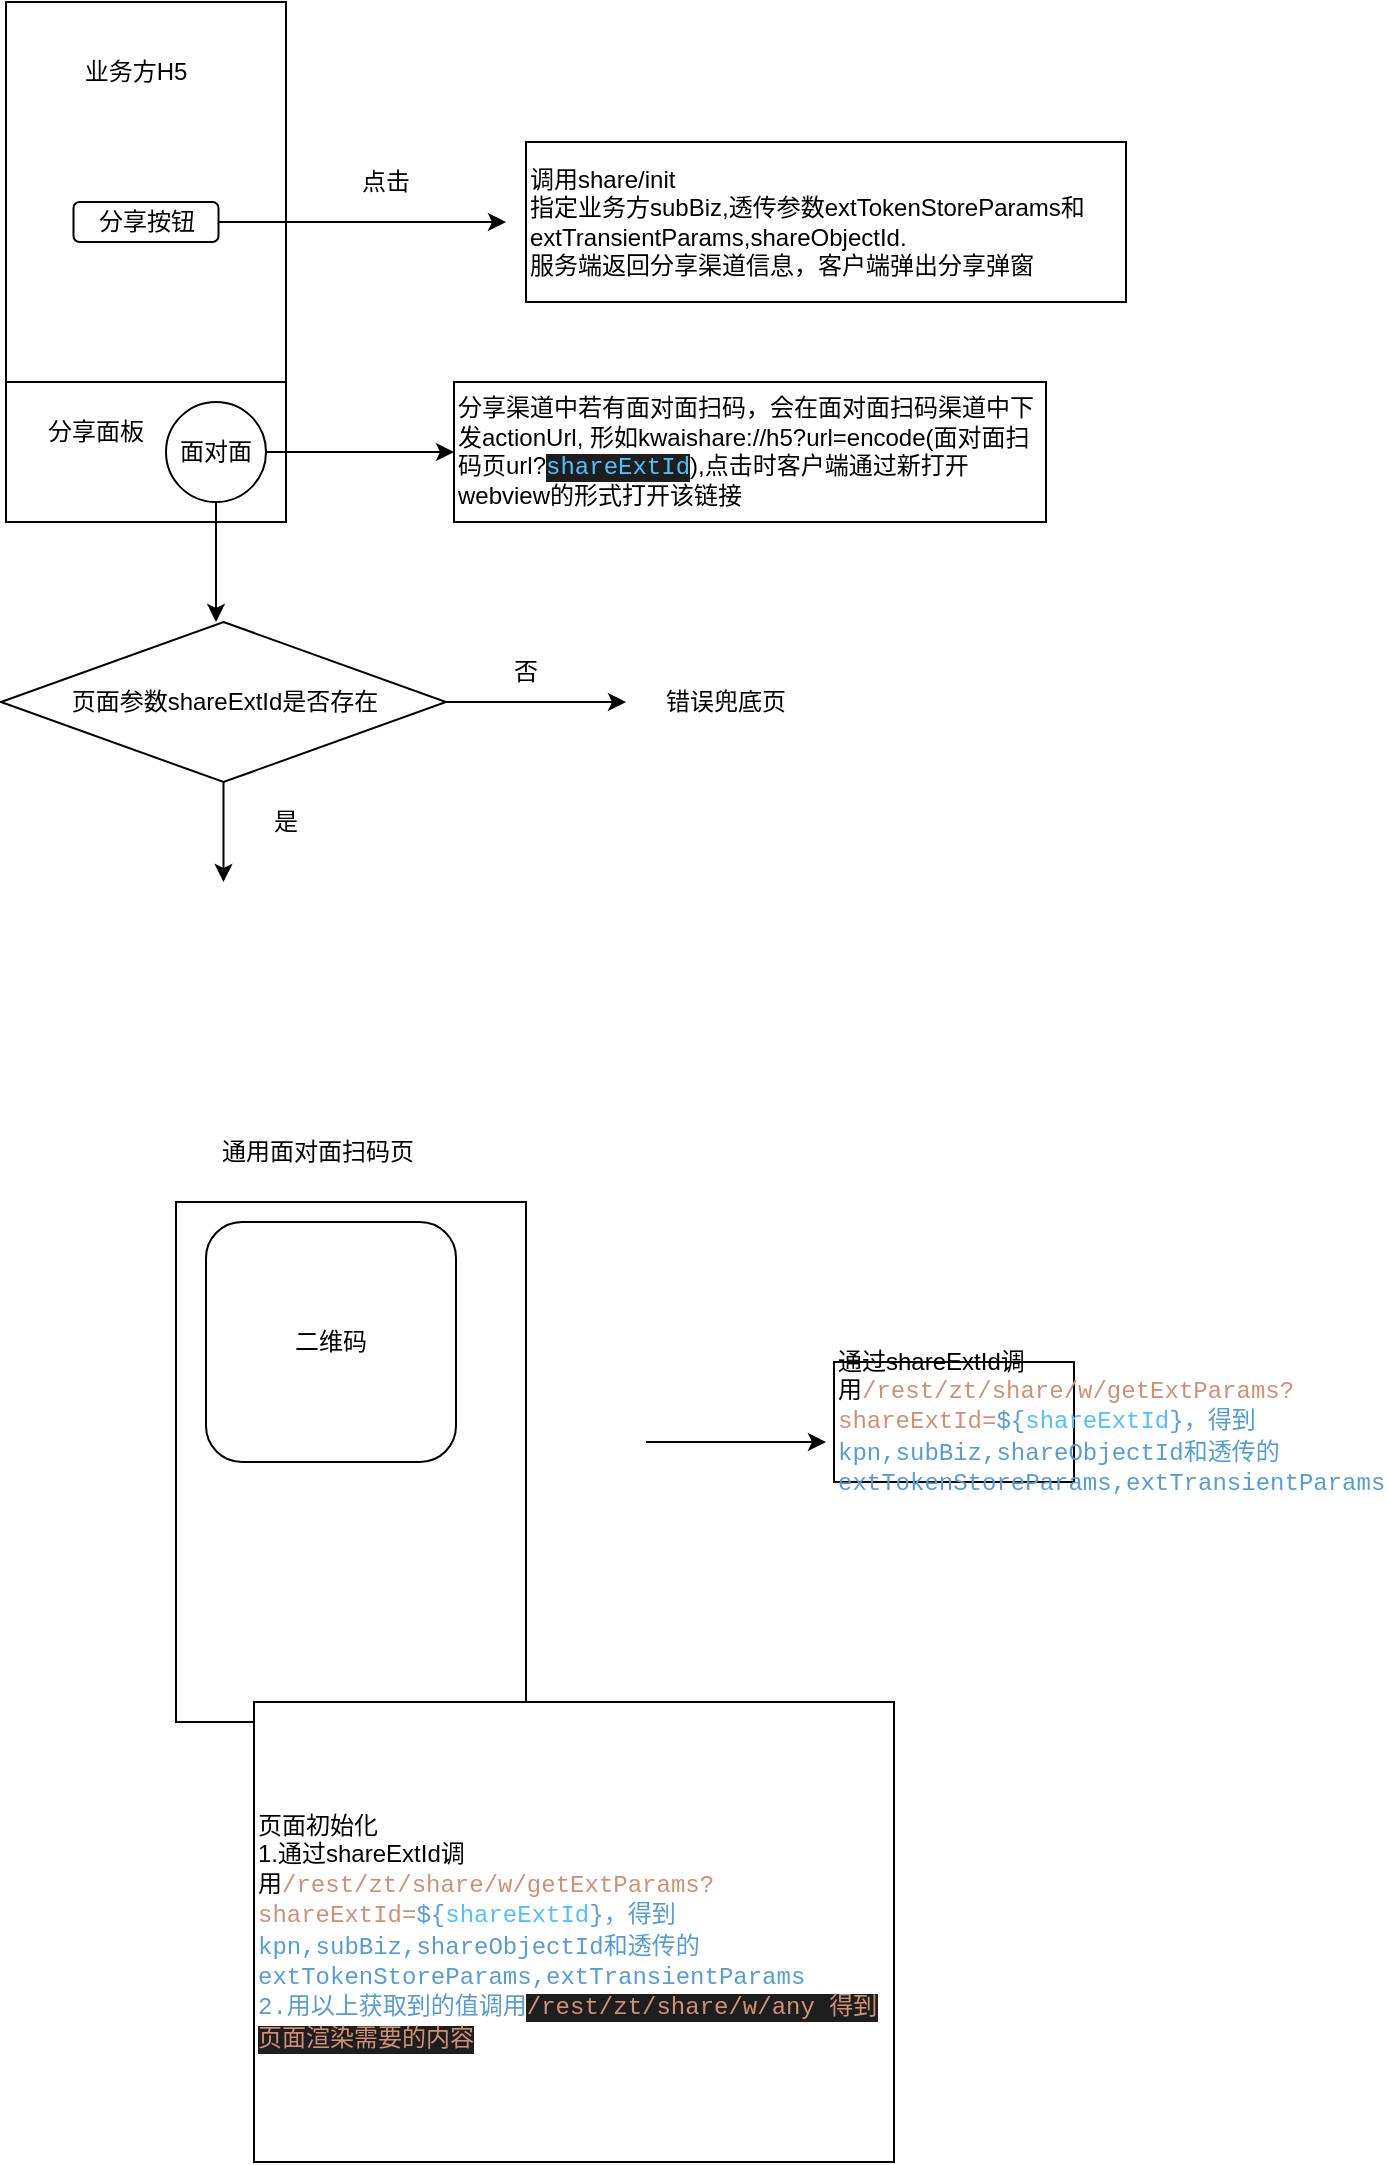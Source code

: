 <mxfile version="14.1.2" type="github">
  <diagram id="nbcYETpSiCu8c0kYlOHl" name="第 1 页">
    <mxGraphModel dx="1722" dy="943" grid="1" gridSize="10" guides="1" tooltips="1" connect="1" arrows="1" fold="1" page="1" pageScale="1" pageWidth="827" pageHeight="1169" math="0" shadow="0">
      <root>
        <mxCell id="0" />
        <mxCell id="1" parent="0" />
        <mxCell id="SmXa1VSsDeNrPjMsGN2Q-2" value="" style="rounded=0;whiteSpace=wrap;html=1;" vertex="1" parent="1">
          <mxGeometry x="130" y="70" width="140" height="260" as="geometry" />
        </mxCell>
        <mxCell id="SmXa1VSsDeNrPjMsGN2Q-7" style="edgeStyle=orthogonalEdgeStyle;rounded=0;orthogonalLoop=1;jettySize=auto;html=1;" edge="1" parent="1" source="SmXa1VSsDeNrPjMsGN2Q-3">
          <mxGeometry relative="1" as="geometry">
            <mxPoint x="380" y="180" as="targetPoint" />
          </mxGeometry>
        </mxCell>
        <mxCell id="SmXa1VSsDeNrPjMsGN2Q-3" value="分享按钮" style="rounded=1;whiteSpace=wrap;html=1;" vertex="1" parent="1">
          <mxGeometry x="163.75" y="170" width="72.5" height="20" as="geometry" />
        </mxCell>
        <mxCell id="SmXa1VSsDeNrPjMsGN2Q-5" value="业务方H5" style="text;html=1;strokeColor=none;fillColor=none;align=center;verticalAlign=middle;whiteSpace=wrap;rounded=0;" vertex="1" parent="1">
          <mxGeometry x="160" y="100" width="70" height="10" as="geometry" />
        </mxCell>
        <mxCell id="SmXa1VSsDeNrPjMsGN2Q-8" value="点击" style="text;html=1;strokeColor=none;fillColor=none;align=center;verticalAlign=middle;whiteSpace=wrap;rounded=0;" vertex="1" parent="1">
          <mxGeometry x="300" y="150" width="40" height="20" as="geometry" />
        </mxCell>
        <mxCell id="SmXa1VSsDeNrPjMsGN2Q-13" value="调用share/init&lt;br&gt;指定业务方subBiz,透传参数extTokenStoreParams和&lt;br&gt;extTransientParams,shareObjectId.&lt;br&gt;服务端返回分享渠道信息，客户端弹出分享弹窗" style="rounded=0;whiteSpace=wrap;html=1;align=left;" vertex="1" parent="1">
          <mxGeometry x="390" y="140" width="300" height="80" as="geometry" />
        </mxCell>
        <mxCell id="SmXa1VSsDeNrPjMsGN2Q-14" value="" style="rounded=0;whiteSpace=wrap;html=1;" vertex="1" parent="1">
          <mxGeometry x="130" y="260" width="140" height="70" as="geometry" />
        </mxCell>
        <mxCell id="SmXa1VSsDeNrPjMsGN2Q-15" value="分享面板" style="text;html=1;strokeColor=none;fillColor=none;align=center;verticalAlign=middle;whiteSpace=wrap;rounded=0;" vertex="1" parent="1">
          <mxGeometry x="150" y="280" width="50" height="10" as="geometry" />
        </mxCell>
        <mxCell id="SmXa1VSsDeNrPjMsGN2Q-17" style="edgeStyle=orthogonalEdgeStyle;rounded=0;orthogonalLoop=1;jettySize=auto;html=1;" edge="1" parent="1" source="SmXa1VSsDeNrPjMsGN2Q-16" target="SmXa1VSsDeNrPjMsGN2Q-18">
          <mxGeometry relative="1" as="geometry">
            <mxPoint x="380" y="295" as="targetPoint" />
          </mxGeometry>
        </mxCell>
        <mxCell id="SmXa1VSsDeNrPjMsGN2Q-26" style="edgeStyle=orthogonalEdgeStyle;rounded=0;orthogonalLoop=1;jettySize=auto;html=1;" edge="1" parent="1" source="SmXa1VSsDeNrPjMsGN2Q-16">
          <mxGeometry relative="1" as="geometry">
            <mxPoint x="235.0" y="380" as="targetPoint" />
          </mxGeometry>
        </mxCell>
        <mxCell id="SmXa1VSsDeNrPjMsGN2Q-16" value="面对面" style="ellipse;whiteSpace=wrap;html=1;aspect=fixed;" vertex="1" parent="1">
          <mxGeometry x="210" y="270" width="50" height="50" as="geometry" />
        </mxCell>
        <mxCell id="SmXa1VSsDeNrPjMsGN2Q-18" value="分享渠道中若有面对面扫码，会在面对面扫码渠道中下发actionUrl, 形如kwaishare://h5?url=encode(面对面扫码页url?&lt;span style=&quot;color: rgb(79 , 193 , 255) ; background-color: rgb(30 , 30 , 30) ; font-family: &amp;#34;menlo&amp;#34; , &amp;#34;monaco&amp;#34; , &amp;#34;courier new&amp;#34; , monospace&quot;&gt;shareExtId&lt;/span&gt;&lt;span&gt;),点击时客户端通过新打开webview的形式打开该链接&lt;/span&gt;" style="rounded=0;whiteSpace=wrap;html=1;align=left;" vertex="1" parent="1">
          <mxGeometry x="354" y="260" width="296" height="70" as="geometry" />
        </mxCell>
        <mxCell id="SmXa1VSsDeNrPjMsGN2Q-20" value="" style="rounded=0;whiteSpace=wrap;html=1;" vertex="1" parent="1">
          <mxGeometry x="215" y="670" width="175" height="260" as="geometry" />
        </mxCell>
        <mxCell id="SmXa1VSsDeNrPjMsGN2Q-21" value="二维码" style="rounded=1;whiteSpace=wrap;html=1;align=center;" vertex="1" parent="1">
          <mxGeometry x="230" y="680" width="125" height="120" as="geometry" />
        </mxCell>
        <mxCell id="SmXa1VSsDeNrPjMsGN2Q-22" value="通用面对面扫码页" style="text;html=1;strokeColor=none;fillColor=none;align=center;verticalAlign=middle;whiteSpace=wrap;rounded=0;" vertex="1" parent="1">
          <mxGeometry x="236.25" y="640" width="100" height="10" as="geometry" />
        </mxCell>
        <mxCell id="SmXa1VSsDeNrPjMsGN2Q-23" value="" style="endArrow=classic;html=1;" edge="1" parent="1">
          <mxGeometry width="50" height="50" relative="1" as="geometry">
            <mxPoint x="450" y="790" as="sourcePoint" />
            <mxPoint x="540" y="790" as="targetPoint" />
          </mxGeometry>
        </mxCell>
        <mxCell id="SmXa1VSsDeNrPjMsGN2Q-24" value="页面初始化&lt;br&gt;1.通过shareExtId调用&lt;span style=&quot;font-family: &amp;#34;menlo&amp;#34; , &amp;#34;monaco&amp;#34; , &amp;#34;courier new&amp;#34; , monospace ; color: rgb(206 , 145 , 120)&quot;&gt;/rest/zt/share/w/getExtParams?shareExtId=&lt;/span&gt;&lt;span style=&quot;font-family: &amp;#34;menlo&amp;#34; , &amp;#34;monaco&amp;#34; , &amp;#34;courier new&amp;#34; , monospace ; color: rgb(86 , 156 , 214)&quot;&gt;${&lt;/span&gt;&lt;span style=&quot;font-family: &amp;#34;menlo&amp;#34; , &amp;#34;monaco&amp;#34; , &amp;#34;courier new&amp;#34; , monospace ; color: rgb(79 , 193 , 255)&quot;&gt;shareExtId&lt;/span&gt;&lt;span style=&quot;font-family: &amp;#34;menlo&amp;#34; , &amp;#34;monaco&amp;#34; , &amp;#34;courier new&amp;#34; , monospace ; color: rgb(86 , 156 , 214)&quot;&gt;}，得到kpn,subBiz,shareObjectId和透传的extTokenStoreParams,extTransientParams&lt;br&gt;2.用以上获取到的值调用&lt;/span&gt;&lt;span style=&quot;color: rgb(206 , 145 , 120) ; background-color: rgb(30 , 30 , 30) ; font-family: &amp;#34;menlo&amp;#34; , &amp;#34;monaco&amp;#34; , &amp;#34;courier new&amp;#34; , monospace&quot;&gt;/rest/zt/share/w/any 得到页面渲染需要的内容&lt;/span&gt;" style="rounded=0;whiteSpace=wrap;html=1;align=left;" vertex="1" parent="1">
          <mxGeometry x="254" y="920" width="320" height="230" as="geometry" />
        </mxCell>
        <mxCell id="SmXa1VSsDeNrPjMsGN2Q-25" value="通过shareExtId调用&lt;span style=&quot;font-family: &amp;#34;menlo&amp;#34; , &amp;#34;monaco&amp;#34; , &amp;#34;courier new&amp;#34; , monospace ; color: rgb(206 , 145 , 120)&quot;&gt;/rest/zt/share/w/getExtParams?shareExtId=&lt;/span&gt;&lt;span style=&quot;font-family: &amp;#34;menlo&amp;#34; , &amp;#34;monaco&amp;#34; , &amp;#34;courier new&amp;#34; , monospace ; color: rgb(86 , 156 , 214)&quot;&gt;${&lt;/span&gt;&lt;span style=&quot;font-family: &amp;#34;menlo&amp;#34; , &amp;#34;monaco&amp;#34; , &amp;#34;courier new&amp;#34; , monospace ; color: rgb(79 , 193 , 255)&quot;&gt;shareExtId&lt;/span&gt;&lt;span style=&quot;font-family: &amp;#34;menlo&amp;#34; , &amp;#34;monaco&amp;#34; , &amp;#34;courier new&amp;#34; , monospace ; color: rgb(86 , 156 , 214)&quot;&gt;}，得到kpn,subBiz,shareObjectId和透传的extTokenStoreParams,extTransientParams&lt;/span&gt;" style="rounded=0;whiteSpace=wrap;html=1;align=left;" vertex="1" parent="1">
          <mxGeometry x="544" y="750" width="120" height="60" as="geometry" />
        </mxCell>
        <mxCell id="SmXa1VSsDeNrPjMsGN2Q-28" style="edgeStyle=orthogonalEdgeStyle;rounded=0;orthogonalLoop=1;jettySize=auto;html=1;" edge="1" parent="1" source="SmXa1VSsDeNrPjMsGN2Q-27" target="SmXa1VSsDeNrPjMsGN2Q-29">
          <mxGeometry relative="1" as="geometry">
            <mxPoint x="450" y="420" as="targetPoint" />
          </mxGeometry>
        </mxCell>
        <mxCell id="SmXa1VSsDeNrPjMsGN2Q-30" style="edgeStyle=orthogonalEdgeStyle;rounded=0;orthogonalLoop=1;jettySize=auto;html=1;" edge="1" parent="1" source="SmXa1VSsDeNrPjMsGN2Q-27">
          <mxGeometry relative="1" as="geometry">
            <mxPoint x="238.75" y="510" as="targetPoint" />
          </mxGeometry>
        </mxCell>
        <mxCell id="SmXa1VSsDeNrPjMsGN2Q-27" value="页面参数shareExtId是否存在" style="rhombus;whiteSpace=wrap;html=1;align=center;" vertex="1" parent="1">
          <mxGeometry x="127.5" y="380" width="222.5" height="80" as="geometry" />
        </mxCell>
        <mxCell id="SmXa1VSsDeNrPjMsGN2Q-29" value="错误兜底页" style="text;html=1;strokeColor=none;fillColor=none;align=center;verticalAlign=middle;whiteSpace=wrap;rounded=0;" vertex="1" parent="1">
          <mxGeometry x="440" y="415" width="100" height="10" as="geometry" />
        </mxCell>
        <mxCell id="SmXa1VSsDeNrPjMsGN2Q-31" value="是" style="text;html=1;strokeColor=none;fillColor=none;align=center;verticalAlign=middle;whiteSpace=wrap;rounded=0;" vertex="1" parent="1">
          <mxGeometry x="250" y="470" width="40" height="20" as="geometry" />
        </mxCell>
        <mxCell id="SmXa1VSsDeNrPjMsGN2Q-32" value="否" style="text;html=1;strokeColor=none;fillColor=none;align=center;verticalAlign=middle;whiteSpace=wrap;rounded=0;" vertex="1" parent="1">
          <mxGeometry x="370" y="395" width="40" height="20" as="geometry" />
        </mxCell>
      </root>
    </mxGraphModel>
  </diagram>
</mxfile>
